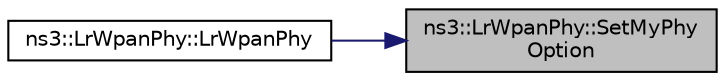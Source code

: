 digraph "ns3::LrWpanPhy::SetMyPhyOption"
{
 // LATEX_PDF_SIZE
  edge [fontname="Helvetica",fontsize="10",labelfontname="Helvetica",labelfontsize="10"];
  node [fontname="Helvetica",fontsize="10",shape=record];
  rankdir="RL";
  Node1 [label="ns3::LrWpanPhy::SetMyPhy\lOption",height=0.2,width=0.4,color="black", fillcolor="grey75", style="filled", fontcolor="black",tooltip="Configure the PHY option according to the current channel and channel page."];
  Node1 -> Node2 [dir="back",color="midnightblue",fontsize="10",style="solid",fontname="Helvetica"];
  Node2 [label="ns3::LrWpanPhy::LrWpanPhy",height=0.2,width=0.4,color="black", fillcolor="white", style="filled",URL="$classns3_1_1_lr_wpan_phy.html#a93412f30a30d144978857a5205c55b7b",tooltip="Default constructor."];
}
